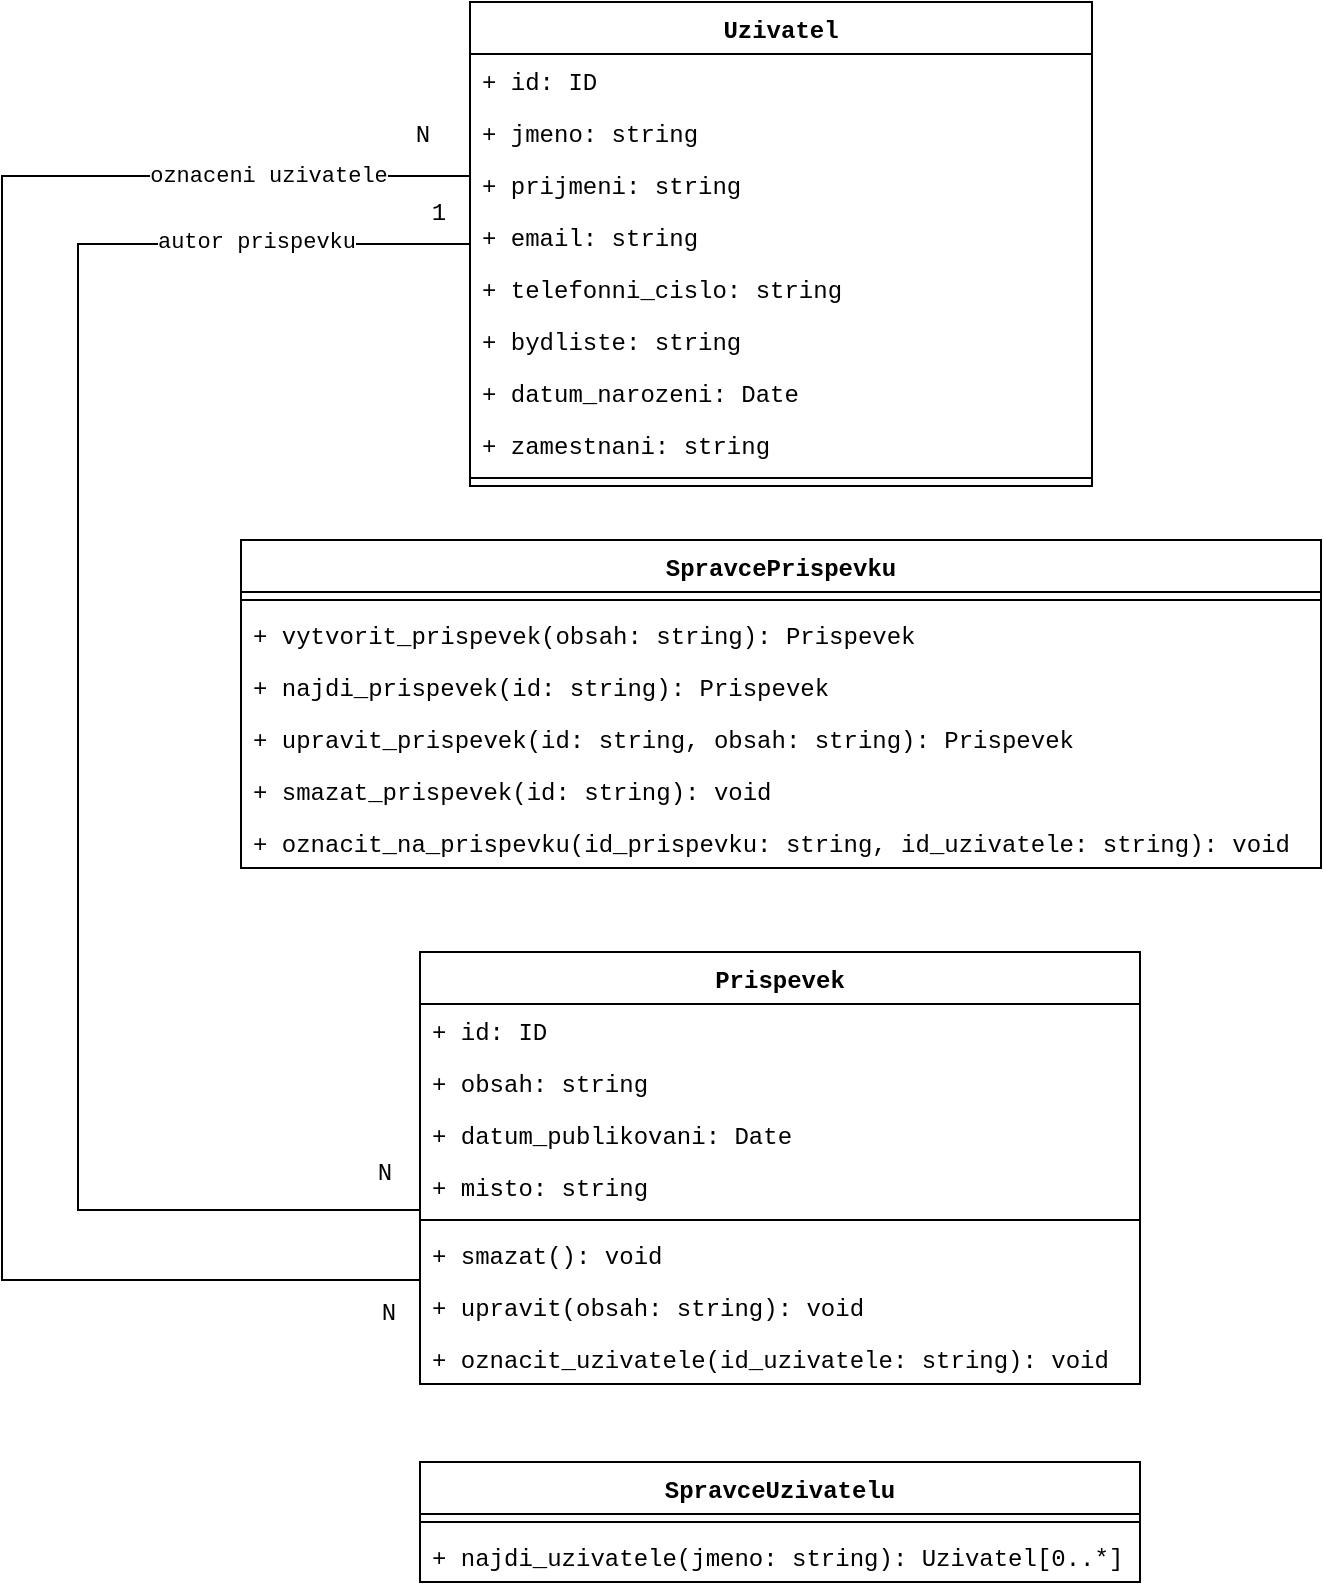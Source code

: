 <mxfile version="20.3.0" type="device"><diagram id="C5RBs43oDa-KdzZeNtuy" name="Page-1"><mxGraphModel dx="750" dy="479" grid="0" gridSize="10" guides="1" tooltips="1" connect="1" arrows="1" fold="1" page="1" pageScale="1" pageWidth="827" pageHeight="1169" math="0" shadow="0"><root><mxCell id="WIyWlLk6GJQsqaUBKTNV-0"/><mxCell id="WIyWlLk6GJQsqaUBKTNV-1" parent="WIyWlLk6GJQsqaUBKTNV-0"/><mxCell id="G5N77mdVUQzuk3Kt_2Kr-8" value="Prispevek" style="swimlane;fontStyle=1;align=center;verticalAlign=top;childLayout=stackLayout;horizontal=1;startSize=26;horizontalStack=0;resizeParent=1;resizeParentMax=0;resizeLast=0;collapsible=1;marginBottom=0;fontFamily=Courier New;" vertex="1" parent="WIyWlLk6GJQsqaUBKTNV-1"><mxGeometry x="233" y="594" width="360" height="216" as="geometry"/></mxCell><mxCell id="G5N77mdVUQzuk3Kt_2Kr-9" value="+ id: ID" style="text;strokeColor=none;fillColor=none;align=left;verticalAlign=top;spacingLeft=4;spacingRight=4;overflow=hidden;rotatable=0;points=[[0,0.5],[1,0.5]];portConstraint=eastwest;fontFamily=Courier New;" vertex="1" parent="G5N77mdVUQzuk3Kt_2Kr-8"><mxGeometry y="26" width="360" height="26" as="geometry"/></mxCell><mxCell id="G5N77mdVUQzuk3Kt_2Kr-10" value="+ obsah: string" style="text;strokeColor=none;fillColor=none;align=left;verticalAlign=top;spacingLeft=4;spacingRight=4;overflow=hidden;rotatable=0;points=[[0,0.5],[1,0.5]];portConstraint=eastwest;fontFamily=Courier New;" vertex="1" parent="G5N77mdVUQzuk3Kt_2Kr-8"><mxGeometry y="52" width="360" height="26" as="geometry"/></mxCell><mxCell id="G5N77mdVUQzuk3Kt_2Kr-11" value="+ datum_publikovani: Date" style="text;strokeColor=none;fillColor=none;align=left;verticalAlign=top;spacingLeft=4;spacingRight=4;overflow=hidden;rotatable=0;points=[[0,0.5],[1,0.5]];portConstraint=eastwest;fontFamily=Courier New;" vertex="1" parent="G5N77mdVUQzuk3Kt_2Kr-8"><mxGeometry y="78" width="360" height="26" as="geometry"/></mxCell><mxCell id="G5N77mdVUQzuk3Kt_2Kr-12" value="+ misto: string" style="text;strokeColor=none;fillColor=none;align=left;verticalAlign=top;spacingLeft=4;spacingRight=4;overflow=hidden;rotatable=0;points=[[0,0.5],[1,0.5]];portConstraint=eastwest;fontFamily=Courier New;" vertex="1" parent="G5N77mdVUQzuk3Kt_2Kr-8"><mxGeometry y="104" width="360" height="26" as="geometry"/></mxCell><mxCell id="G5N77mdVUQzuk3Kt_2Kr-13" value="" style="line;strokeWidth=1;fillColor=none;align=left;verticalAlign=middle;spacingTop=-1;spacingLeft=3;spacingRight=3;rotatable=0;labelPosition=right;points=[];portConstraint=eastwest;strokeColor=inherit;fontFamily=Courier New;" vertex="1" parent="G5N77mdVUQzuk3Kt_2Kr-8"><mxGeometry y="130" width="360" height="8" as="geometry"/></mxCell><mxCell id="G5N77mdVUQzuk3Kt_2Kr-14" value="+ smazat(): void" style="text;strokeColor=none;fillColor=none;align=left;verticalAlign=top;spacingLeft=4;spacingRight=4;overflow=hidden;rotatable=0;points=[[0,0.5],[1,0.5]];portConstraint=eastwest;fontFamily=Courier New;" vertex="1" parent="G5N77mdVUQzuk3Kt_2Kr-8"><mxGeometry y="138" width="360" height="26" as="geometry"/></mxCell><mxCell id="G5N77mdVUQzuk3Kt_2Kr-15" value="+ upravit(obsah: string): void" style="text;strokeColor=none;fillColor=none;align=left;verticalAlign=top;spacingLeft=4;spacingRight=4;overflow=hidden;rotatable=0;points=[[0,0.5],[1,0.5]];portConstraint=eastwest;fontFamily=Courier New;" vertex="1" parent="G5N77mdVUQzuk3Kt_2Kr-8"><mxGeometry y="164" width="360" height="26" as="geometry"/></mxCell><mxCell id="G5N77mdVUQzuk3Kt_2Kr-64" value="+ oznacit_uzivatele(id_uzivatele: string): void" style="text;strokeColor=none;fillColor=none;align=left;verticalAlign=top;spacingLeft=4;spacingRight=4;overflow=hidden;rotatable=0;points=[[0,0.5],[1,0.5]];portConstraint=eastwest;fontFamily=Courier New;" vertex="1" parent="G5N77mdVUQzuk3Kt_2Kr-8"><mxGeometry y="190" width="360" height="26" as="geometry"/></mxCell><mxCell id="G5N77mdVUQzuk3Kt_2Kr-67" value="autor prispevku" style="edgeStyle=orthogonalEdgeStyle;rounded=0;orthogonalLoop=1;jettySize=auto;html=1;fontFamily=Courier New;endArrow=none;endFill=0;" edge="1" parent="WIyWlLk6GJQsqaUBKTNV-1" source="G5N77mdVUQzuk3Kt_2Kr-32" target="G5N77mdVUQzuk3Kt_2Kr-8"><mxGeometry x="-0.748" y="-1" relative="1" as="geometry"><mxPoint x="50" y="723" as="targetPoint"/><Array as="points"><mxPoint x="62" y="240"/><mxPoint x="62" y="723"/></Array><mxPoint as="offset"/></mxGeometry></mxCell><mxCell id="G5N77mdVUQzuk3Kt_2Kr-70" value="oznaceni uzivatele" style="edgeStyle=orthogonalEdgeStyle;rounded=0;orthogonalLoop=1;jettySize=auto;html=1;fontFamily=Courier New;endArrow=none;endFill=0;" edge="1" parent="WIyWlLk6GJQsqaUBKTNV-1" source="G5N77mdVUQzuk3Kt_2Kr-32" target="G5N77mdVUQzuk3Kt_2Kr-8"><mxGeometry x="-0.797" relative="1" as="geometry"><mxPoint x="63" y="766" as="targetPoint"/><Array as="points"><mxPoint x="24" y="206"/><mxPoint x="24" y="758"/></Array><mxPoint as="offset"/></mxGeometry></mxCell><mxCell id="G5N77mdVUQzuk3Kt_2Kr-32" value="Uzivatel" style="swimlane;fontStyle=1;align=center;verticalAlign=top;childLayout=stackLayout;horizontal=1;startSize=26;horizontalStack=0;resizeParent=1;resizeParentMax=0;resizeLast=0;collapsible=1;marginBottom=0;fontFamily=Courier New;" vertex="1" parent="WIyWlLk6GJQsqaUBKTNV-1"><mxGeometry x="258" y="119" width="311" height="242" as="geometry"/></mxCell><mxCell id="G5N77mdVUQzuk3Kt_2Kr-33" value="+ id: ID" style="text;strokeColor=none;fillColor=none;align=left;verticalAlign=top;spacingLeft=4;spacingRight=4;overflow=hidden;rotatable=0;points=[[0,0.5],[1,0.5]];portConstraint=eastwest;fontFamily=Courier New;" vertex="1" parent="G5N77mdVUQzuk3Kt_2Kr-32"><mxGeometry y="26" width="311" height="26" as="geometry"/></mxCell><mxCell id="G5N77mdVUQzuk3Kt_2Kr-34" value="+ jmeno: string" style="text;strokeColor=none;fillColor=none;align=left;verticalAlign=top;spacingLeft=4;spacingRight=4;overflow=hidden;rotatable=0;points=[[0,0.5],[1,0.5]];portConstraint=eastwest;fontFamily=Courier New;" vertex="1" parent="G5N77mdVUQzuk3Kt_2Kr-32"><mxGeometry y="52" width="311" height="26" as="geometry"/></mxCell><mxCell id="G5N77mdVUQzuk3Kt_2Kr-35" value="+ prijmeni: string" style="text;strokeColor=none;fillColor=none;align=left;verticalAlign=top;spacingLeft=4;spacingRight=4;overflow=hidden;rotatable=0;points=[[0,0.5],[1,0.5]];portConstraint=eastwest;fontFamily=Courier New;" vertex="1" parent="G5N77mdVUQzuk3Kt_2Kr-32"><mxGeometry y="78" width="311" height="26" as="geometry"/></mxCell><mxCell id="G5N77mdVUQzuk3Kt_2Kr-36" value="+ email: string" style="text;strokeColor=none;fillColor=none;align=left;verticalAlign=top;spacingLeft=4;spacingRight=4;overflow=hidden;rotatable=0;points=[[0,0.5],[1,0.5]];portConstraint=eastwest;fontFamily=Courier New;" vertex="1" parent="G5N77mdVUQzuk3Kt_2Kr-32"><mxGeometry y="104" width="311" height="26" as="geometry"/></mxCell><mxCell id="G5N77mdVUQzuk3Kt_2Kr-37" value="+ telefonni_cislo: string" style="text;strokeColor=none;fillColor=none;align=left;verticalAlign=top;spacingLeft=4;spacingRight=4;overflow=hidden;rotatable=0;points=[[0,0.5],[1,0.5]];portConstraint=eastwest;fontFamily=Courier New;" vertex="1" parent="G5N77mdVUQzuk3Kt_2Kr-32"><mxGeometry y="130" width="311" height="26" as="geometry"/></mxCell><mxCell id="G5N77mdVUQzuk3Kt_2Kr-38" value="+ bydliste: string" style="text;strokeColor=none;fillColor=none;align=left;verticalAlign=top;spacingLeft=4;spacingRight=4;overflow=hidden;rotatable=0;points=[[0,0.5],[1,0.5]];portConstraint=eastwest;fontFamily=Courier New;" vertex="1" parent="G5N77mdVUQzuk3Kt_2Kr-32"><mxGeometry y="156" width="311" height="26" as="geometry"/></mxCell><mxCell id="G5N77mdVUQzuk3Kt_2Kr-39" value="+ datum_narozeni: Date" style="text;strokeColor=none;fillColor=none;align=left;verticalAlign=top;spacingLeft=4;spacingRight=4;overflow=hidden;rotatable=0;points=[[0,0.5],[1,0.5]];portConstraint=eastwest;fontFamily=Courier New;" vertex="1" parent="G5N77mdVUQzuk3Kt_2Kr-32"><mxGeometry y="182" width="311" height="26" as="geometry"/></mxCell><mxCell id="G5N77mdVUQzuk3Kt_2Kr-40" value="+ zamestnani: string" style="text;strokeColor=none;fillColor=none;align=left;verticalAlign=top;spacingLeft=4;spacingRight=4;overflow=hidden;rotatable=0;points=[[0,0.5],[1,0.5]];portConstraint=eastwest;fontFamily=Courier New;" vertex="1" parent="G5N77mdVUQzuk3Kt_2Kr-32"><mxGeometry y="208" width="311" height="26" as="geometry"/></mxCell><mxCell id="G5N77mdVUQzuk3Kt_2Kr-41" value="" style="line;strokeWidth=1;fillColor=none;align=left;verticalAlign=middle;spacingTop=-1;spacingLeft=3;spacingRight=3;rotatable=0;labelPosition=right;points=[];portConstraint=eastwest;strokeColor=inherit;fontFamily=Courier New;" vertex="1" parent="G5N77mdVUQzuk3Kt_2Kr-32"><mxGeometry y="234" width="311" height="8" as="geometry"/></mxCell><mxCell id="G5N77mdVUQzuk3Kt_2Kr-51" value="SpravcePrispevku" style="swimlane;fontStyle=1;align=center;verticalAlign=top;childLayout=stackLayout;horizontal=1;startSize=26;horizontalStack=0;resizeParent=1;resizeParentMax=0;resizeLast=0;collapsible=1;marginBottom=0;fontFamily=Courier New;" vertex="1" parent="WIyWlLk6GJQsqaUBKTNV-1"><mxGeometry x="143.5" y="388" width="540" height="164" as="geometry"/></mxCell><mxCell id="G5N77mdVUQzuk3Kt_2Kr-53" value="" style="line;strokeWidth=1;fillColor=none;align=left;verticalAlign=middle;spacingTop=-1;spacingLeft=3;spacingRight=3;rotatable=0;labelPosition=right;points=[];portConstraint=eastwest;strokeColor=inherit;fontFamily=Courier New;" vertex="1" parent="G5N77mdVUQzuk3Kt_2Kr-51"><mxGeometry y="26" width="540" height="8" as="geometry"/></mxCell><mxCell id="G5N77mdVUQzuk3Kt_2Kr-54" value="+ vytvorit_prispevek(obsah: string): Prispevek" style="text;strokeColor=none;fillColor=none;align=left;verticalAlign=top;spacingLeft=4;spacingRight=4;overflow=hidden;rotatable=0;points=[[0,0.5],[1,0.5]];portConstraint=eastwest;fontFamily=Courier New;" vertex="1" parent="G5N77mdVUQzuk3Kt_2Kr-51"><mxGeometry y="34" width="540" height="26" as="geometry"/></mxCell><mxCell id="G5N77mdVUQzuk3Kt_2Kr-58" value="+ najdi_prispevek(id: string): Prispevek" style="text;strokeColor=none;fillColor=none;align=left;verticalAlign=top;spacingLeft=4;spacingRight=4;overflow=hidden;rotatable=0;points=[[0,0.5],[1,0.5]];portConstraint=eastwest;fontFamily=Courier New;" vertex="1" parent="G5N77mdVUQzuk3Kt_2Kr-51"><mxGeometry y="60" width="540" height="26" as="geometry"/></mxCell><mxCell id="G5N77mdVUQzuk3Kt_2Kr-55" value="+ upravit_prispevek(id: string, obsah: string): Prispevek" style="text;strokeColor=none;fillColor=none;align=left;verticalAlign=top;spacingLeft=4;spacingRight=4;overflow=hidden;rotatable=0;points=[[0,0.5],[1,0.5]];portConstraint=eastwest;fontFamily=Courier New;" vertex="1" parent="G5N77mdVUQzuk3Kt_2Kr-51"><mxGeometry y="86" width="540" height="26" as="geometry"/></mxCell><mxCell id="G5N77mdVUQzuk3Kt_2Kr-56" value="+ smazat_prispevek(id: string): void" style="text;strokeColor=none;fillColor=none;align=left;verticalAlign=top;spacingLeft=4;spacingRight=4;overflow=hidden;rotatable=0;points=[[0,0.5],[1,0.5]];portConstraint=eastwest;fontFamily=Courier New;" vertex="1" parent="G5N77mdVUQzuk3Kt_2Kr-51"><mxGeometry y="112" width="540" height="26" as="geometry"/></mxCell><mxCell id="G5N77mdVUQzuk3Kt_2Kr-63" value="+ oznacit_na_prispevku(id_prispevku: string, id_uzivatele: string): void" style="text;strokeColor=none;fillColor=none;align=left;verticalAlign=top;spacingLeft=4;spacingRight=4;overflow=hidden;rotatable=0;points=[[0,0.5],[1,0.5]];portConstraint=eastwest;fontFamily=Courier New;" vertex="1" parent="G5N77mdVUQzuk3Kt_2Kr-51"><mxGeometry y="138" width="540" height="26" as="geometry"/></mxCell><mxCell id="G5N77mdVUQzuk3Kt_2Kr-59" value="SpravceUzivatelu" style="swimlane;fontStyle=1;align=center;verticalAlign=top;childLayout=stackLayout;horizontal=1;startSize=26;horizontalStack=0;resizeParent=1;resizeParentMax=0;resizeLast=0;collapsible=1;marginBottom=0;fontFamily=Courier New;" vertex="1" parent="WIyWlLk6GJQsqaUBKTNV-1"><mxGeometry x="233" y="849" width="360" height="60" as="geometry"/></mxCell><mxCell id="G5N77mdVUQzuk3Kt_2Kr-61" value="" style="line;strokeWidth=1;fillColor=none;align=left;verticalAlign=middle;spacingTop=-1;spacingLeft=3;spacingRight=3;rotatable=0;labelPosition=right;points=[];portConstraint=eastwest;strokeColor=inherit;fontFamily=Courier New;" vertex="1" parent="G5N77mdVUQzuk3Kt_2Kr-59"><mxGeometry y="26" width="360" height="8" as="geometry"/></mxCell><mxCell id="G5N77mdVUQzuk3Kt_2Kr-62" value="+ najdi_uzivatele(jmeno: string): Uzivatel[0..*]" style="text;strokeColor=none;fillColor=none;align=left;verticalAlign=top;spacingLeft=4;spacingRight=4;overflow=hidden;rotatable=0;points=[[0,0.5],[1,0.5]];portConstraint=eastwest;fontFamily=Courier New;" vertex="1" parent="G5N77mdVUQzuk3Kt_2Kr-59"><mxGeometry y="34" width="360" height="26" as="geometry"/></mxCell><mxCell id="G5N77mdVUQzuk3Kt_2Kr-68" value="1" style="text;html=1;align=center;verticalAlign=middle;resizable=0;points=[];autosize=1;strokeColor=none;fillColor=none;fontFamily=Courier New;" vertex="1" parent="WIyWlLk6GJQsqaUBKTNV-1"><mxGeometry x="229" y="212" width="25" height="26" as="geometry"/></mxCell><mxCell id="G5N77mdVUQzuk3Kt_2Kr-69" value="N" style="text;html=1;align=center;verticalAlign=middle;resizable=0;points=[];autosize=1;strokeColor=none;fillColor=none;fontFamily=Courier New;" vertex="1" parent="WIyWlLk6GJQsqaUBKTNV-1"><mxGeometry x="202" y="692" width="25" height="26" as="geometry"/></mxCell><mxCell id="G5N77mdVUQzuk3Kt_2Kr-71" value="N" style="text;html=1;align=center;verticalAlign=middle;resizable=0;points=[];autosize=1;strokeColor=none;fillColor=none;fontFamily=Courier New;" vertex="1" parent="WIyWlLk6GJQsqaUBKTNV-1"><mxGeometry x="221" y="173" width="25" height="26" as="geometry"/></mxCell><mxCell id="G5N77mdVUQzuk3Kt_2Kr-72" value="N" style="text;html=1;align=center;verticalAlign=middle;resizable=0;points=[];autosize=1;strokeColor=none;fillColor=none;fontFamily=Courier New;" vertex="1" parent="WIyWlLk6GJQsqaUBKTNV-1"><mxGeometry x="204" y="762" width="25" height="26" as="geometry"/></mxCell></root></mxGraphModel></diagram></mxfile>